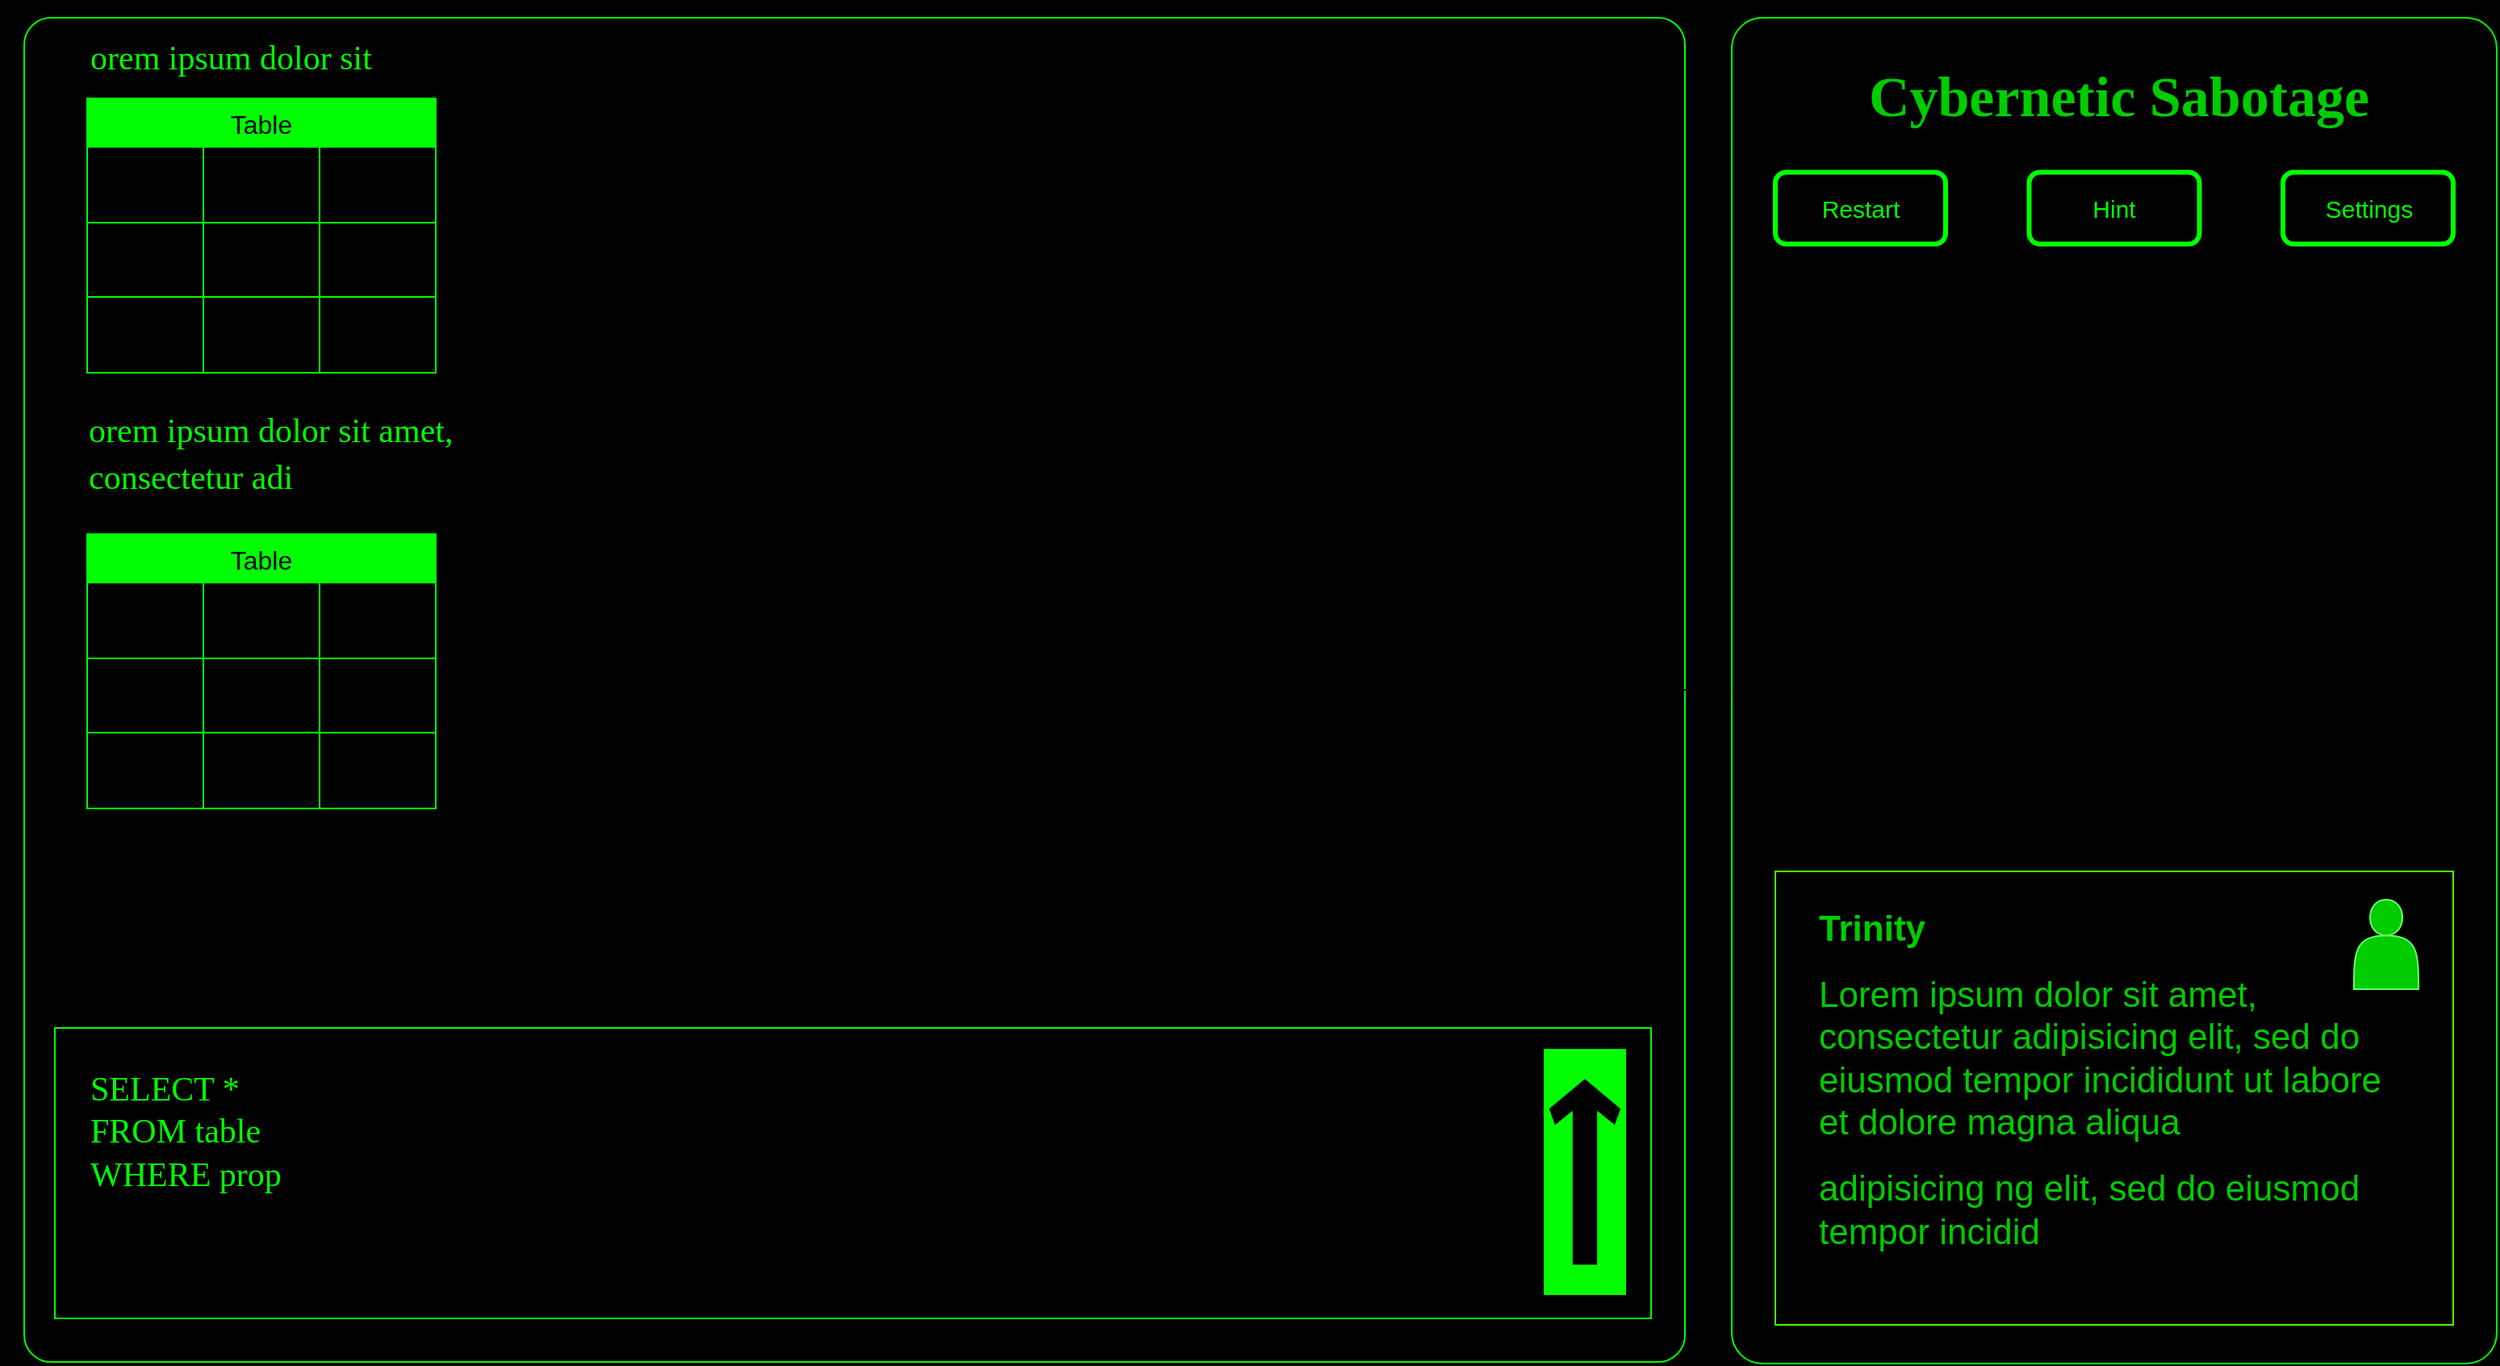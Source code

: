 <mxfile version="21.3.2" type="device">
  <diagram name="Page-1" id="F34xvEOVVVP0ipVrpbaf">
    <mxGraphModel dx="2100" dy="1238" grid="0" gridSize="10" guides="1" tooltips="1" connect="1" arrows="1" fold="1" page="1" pageScale="1" pageWidth="1600" pageHeight="900" background="#000000" math="0" shadow="0">
      <root>
        <mxCell id="0" />
        <mxCell id="1" parent="0" />
        <mxCell id="POBGn_9Outm2-H0OH8fw-16" style="edgeStyle=orthogonalEdgeStyle;rounded=0;orthogonalLoop=1;jettySize=auto;html=1;exitX=0;exitY=0.5;exitDx=0;exitDy=0;" parent="1" source="POBGn_9Outm2-H0OH8fw-1" edge="1">
          <mxGeometry relative="1" as="geometry">
            <mxPoint x="25.286" y="451.857" as="targetPoint" />
          </mxGeometry>
        </mxCell>
        <mxCell id="POBGn_9Outm2-H0OH8fw-1" value="" style="rounded=1;whiteSpace=wrap;html=1;strokeColor=#00FF00;fillColor=none;perimeterSpacing=0;arcSize=2;" parent="1" vertex="1">
          <mxGeometry x="32" y="35" width="1029" height="833" as="geometry" />
        </mxCell>
        <mxCell id="POBGn_9Outm2-H0OH8fw-3" value="" style="rounded=1;whiteSpace=wrap;html=1;strokeColor=#00FF00;fillColor=none;perimeterSpacing=0;arcSize=4;" parent="1" vertex="1">
          <mxGeometry x="1090" y="35" width="474" height="834" as="geometry" />
        </mxCell>
        <mxCell id="POBGn_9Outm2-H0OH8fw-4" value="" style="rounded=0;whiteSpace=wrap;html=1;fillColor=none;strokeColor=#4dff00;" parent="1" vertex="1">
          <mxGeometry x="1117" y="564" width="420" height="281" as="geometry" />
        </mxCell>
        <mxCell id="POBGn_9Outm2-H0OH8fw-5" value="&lt;h1 style=&quot;font-size: 22px;&quot;&gt;&lt;span style=&quot;color: rgb(0, 204, 0); background-color: initial;&quot;&gt;Trinity&lt;/span&gt;&lt;/h1&gt;&lt;h1 style=&quot;font-size: 22px;&quot;&gt;&lt;span style=&quot;background-color: initial; color: rgb(0, 204, 0); font-weight: normal;&quot;&gt;Lorem ipsum dolor sit amet, consectetur adipisicing elit, sed do eiusmod tempor incididunt ut labore et dolore magna aliqua&amp;nbsp;&lt;/span&gt;&lt;br&gt;&lt;/h1&gt;&lt;font color=&quot;#00cc00&quot; style=&quot;font-size: 22px;&quot;&gt;adipisicing&amp;nbsp;ng elit, sed do eiusmod tempor incidid&lt;/font&gt;&lt;p style=&quot;font-size: 22px;&quot;&gt;&lt;font style=&quot;font-size: 22px;&quot; color=&quot;#00cc00&quot;&gt;.&amp;nbsp;&lt;/font&gt;&lt;/p&gt;" style="text;html=1;strokeColor=none;fillColor=none;spacing=5;spacingTop=-20;whiteSpace=wrap;overflow=hidden;rounded=0;" parent="1" vertex="1">
          <mxGeometry x="1138.5" y="581.5" width="377" height="246" as="geometry" />
        </mxCell>
        <mxCell id="POBGn_9Outm2-H0OH8fw-6" value="&lt;font size=&quot;1&quot; face=&quot;Lucida Console&quot; color=&quot;#00cc00&quot; style=&quot;&quot;&gt;&lt;b style=&quot;font-size: 35px;&quot;&gt;Cybernetic Sabotage&lt;/b&gt;&lt;/font&gt;" style="text;html=1;strokeColor=none;fillColor=none;align=center;verticalAlign=middle;whiteSpace=wrap;rounded=0;" parent="1" vertex="1">
          <mxGeometry x="1117" y="48" width="426" height="71" as="geometry" />
        </mxCell>
        <mxCell id="POBGn_9Outm2-H0OH8fw-10" style="edgeStyle=orthogonalEdgeStyle;rounded=0;orthogonalLoop=1;jettySize=auto;html=1;exitX=0.5;exitY=0.5;exitDx=0;exitDy=0;exitPerimeter=0;" parent="1" target="POBGn_9Outm2-H0OH8fw-3" edge="1">
          <mxGeometry relative="1" as="geometry">
            <mxPoint x="549.5" y="451.5" as="sourcePoint" />
          </mxGeometry>
        </mxCell>
        <mxCell id="POBGn_9Outm2-H0OH8fw-11" value="" style="shape=actor;whiteSpace=wrap;html=1;fillColor=#00CC00;strokeColor=#66FF66;" parent="1" vertex="1">
          <mxGeometry x="1475.5" y="581.5" width="40" height="55.5" as="geometry" />
        </mxCell>
        <mxCell id="POBGn_9Outm2-H0OH8fw-13" value="&lt;font color=&quot;#00ff00&quot; style=&quot;font-size: 15px;&quot;&gt;Restart&lt;/font&gt;" style="rounded=1;html=1;shadow=0;dashed=0;whiteSpace=wrap;fontSize=10;fillColor=none;align=center;strokeColor=#00FF00;fontColor=#ffffff;strokeWidth=3;" parent="1" vertex="1">
          <mxGeometry x="1117" y="130.78" width="105.5" height="44.44" as="geometry" />
        </mxCell>
        <mxCell id="POBGn_9Outm2-H0OH8fw-14" value="&lt;font color=&quot;#00ff00&quot; style=&quot;font-size: 15px;&quot;&gt;Hint&lt;/font&gt;" style="rounded=1;html=1;shadow=0;dashed=0;whiteSpace=wrap;fontSize=10;fillColor=none;align=center;strokeColor=#00FF00;fontColor=#ffffff;strokeWidth=3;" parent="1" vertex="1">
          <mxGeometry x="1274.25" y="130.78" width="105.5" height="44.44" as="geometry" />
        </mxCell>
        <mxCell id="POBGn_9Outm2-H0OH8fw-15" value="&lt;font color=&quot;#00ff00&quot; style=&quot;font-size: 15px;&quot;&gt;Settings&lt;/font&gt;" style="rounded=1;html=1;shadow=0;dashed=0;whiteSpace=wrap;fontSize=10;fillColor=none;align=center;strokeColor=#00FF00;fontColor=#ffffff;strokeWidth=3;" parent="1" vertex="1">
          <mxGeometry x="1431.5" y="130.78" width="105.5" height="44.44" as="geometry" />
        </mxCell>
        <mxCell id="POBGn_9Outm2-H0OH8fw-17" value="" style="rounded=0;whiteSpace=wrap;html=1;fillColor=none;strokeColor=#00FF00;" parent="1" vertex="1">
          <mxGeometry x="51" y="661" width="989" height="180" as="geometry" />
        </mxCell>
        <mxCell id="POBGn_9Outm2-H0OH8fw-18" value="" style="rounded=0;whiteSpace=wrap;html=1;fillColor=#00FF00;strokeColor=#00FF00;" parent="1" vertex="1">
          <mxGeometry x="974" y="674.5" width="50" height="151.5" as="geometry" />
        </mxCell>
        <mxCell id="POBGn_9Outm2-H0OH8fw-20" value="" style="html=1;shadow=0;dashed=0;align=center;verticalAlign=middle;shape=mxgraph.arrows2.sharpArrow2;dy1=0.67;dx1=18;dx2=18;dy3=0.15;dx3=27;notch=0;direction=north;fillColor=#000000;" parent="1" vertex="1">
          <mxGeometry x="977.5" y="693.25" width="43" height="114" as="geometry" />
        </mxCell>
        <mxCell id="POBGn_9Outm2-H0OH8fw-22" value="&lt;font face=&quot;Lucida Console&quot; color=&quot;#00ff00&quot; style=&quot;font-size: 21px;&quot;&gt;SELECT *&lt;br style=&quot;font-size: 21px;&quot;&gt;FROM table&lt;br style=&quot;font-size: 21px;&quot;&gt;WHERE prop&lt;br style=&quot;font-size: 21px;&quot;&gt;&lt;/font&gt;" style="text;html=1;strokeColor=none;fillColor=none;align=left;verticalAlign=middle;whiteSpace=wrap;rounded=0;fontSize=21;" parent="1" vertex="1">
          <mxGeometry x="71" y="678" width="279" height="94" as="geometry" />
        </mxCell>
        <mxCell id="POBGn_9Outm2-H0OH8fw-23" value="Table" style="shape=table;startSize=30;container=1;collapsible=0;childLayout=tableLayout;strokeColor=#00FF00;fontSize=16;fillColor=#00FF00;" parent="1" vertex="1">
          <mxGeometry x="71" y="355" width="216" height="170" as="geometry" />
        </mxCell>
        <mxCell id="POBGn_9Outm2-H0OH8fw-24" value="" style="shape=tableRow;horizontal=0;startSize=0;swimlaneHead=0;swimlaneBody=0;strokeColor=inherit;top=0;left=0;bottom=0;right=0;collapsible=0;dropTarget=0;fillColor=none;points=[[0,0.5],[1,0.5]];portConstraint=eastwest;fontSize=16;" parent="POBGn_9Outm2-H0OH8fw-23" vertex="1">
          <mxGeometry y="30" width="216" height="47" as="geometry" />
        </mxCell>
        <mxCell id="POBGn_9Outm2-H0OH8fw-25" value="" style="shape=partialRectangle;html=1;whiteSpace=wrap;connectable=0;strokeColor=inherit;overflow=hidden;fillColor=none;top=0;left=0;bottom=0;right=0;pointerEvents=1;fontSize=16;" parent="POBGn_9Outm2-H0OH8fw-24" vertex="1">
          <mxGeometry width="72" height="47" as="geometry">
            <mxRectangle width="72" height="47" as="alternateBounds" />
          </mxGeometry>
        </mxCell>
        <mxCell id="POBGn_9Outm2-H0OH8fw-26" value="" style="shape=partialRectangle;html=1;whiteSpace=wrap;connectable=0;strokeColor=inherit;overflow=hidden;fillColor=none;top=0;left=0;bottom=0;right=0;pointerEvents=1;fontSize=16;" parent="POBGn_9Outm2-H0OH8fw-24" vertex="1">
          <mxGeometry x="72" width="72" height="47" as="geometry">
            <mxRectangle width="72" height="47" as="alternateBounds" />
          </mxGeometry>
        </mxCell>
        <mxCell id="POBGn_9Outm2-H0OH8fw-27" value="" style="shape=partialRectangle;html=1;whiteSpace=wrap;connectable=0;strokeColor=inherit;overflow=hidden;fillColor=none;top=0;left=0;bottom=0;right=0;pointerEvents=1;fontSize=16;" parent="POBGn_9Outm2-H0OH8fw-24" vertex="1">
          <mxGeometry x="144" width="72" height="47" as="geometry">
            <mxRectangle width="72" height="47" as="alternateBounds" />
          </mxGeometry>
        </mxCell>
        <mxCell id="POBGn_9Outm2-H0OH8fw-28" value="" style="shape=tableRow;horizontal=0;startSize=0;swimlaneHead=0;swimlaneBody=0;strokeColor=inherit;top=0;left=0;bottom=0;right=0;collapsible=0;dropTarget=0;fillColor=none;points=[[0,0.5],[1,0.5]];portConstraint=eastwest;fontSize=16;" parent="POBGn_9Outm2-H0OH8fw-23" vertex="1">
          <mxGeometry y="77" width="216" height="46" as="geometry" />
        </mxCell>
        <mxCell id="POBGn_9Outm2-H0OH8fw-29" value="" style="shape=partialRectangle;html=1;whiteSpace=wrap;connectable=0;strokeColor=inherit;overflow=hidden;fillColor=none;top=0;left=0;bottom=0;right=0;pointerEvents=1;fontSize=16;" parent="POBGn_9Outm2-H0OH8fw-28" vertex="1">
          <mxGeometry width="72" height="46" as="geometry">
            <mxRectangle width="72" height="46" as="alternateBounds" />
          </mxGeometry>
        </mxCell>
        <mxCell id="POBGn_9Outm2-H0OH8fw-30" value="" style="shape=partialRectangle;html=1;whiteSpace=wrap;connectable=0;strokeColor=inherit;overflow=hidden;fillColor=none;top=0;left=0;bottom=0;right=0;pointerEvents=1;fontSize=16;" parent="POBGn_9Outm2-H0OH8fw-28" vertex="1">
          <mxGeometry x="72" width="72" height="46" as="geometry">
            <mxRectangle width="72" height="46" as="alternateBounds" />
          </mxGeometry>
        </mxCell>
        <mxCell id="POBGn_9Outm2-H0OH8fw-31" value="" style="shape=partialRectangle;html=1;whiteSpace=wrap;connectable=0;strokeColor=inherit;overflow=hidden;fillColor=none;top=0;left=0;bottom=0;right=0;pointerEvents=1;fontSize=16;" parent="POBGn_9Outm2-H0OH8fw-28" vertex="1">
          <mxGeometry x="144" width="72" height="46" as="geometry">
            <mxRectangle width="72" height="46" as="alternateBounds" />
          </mxGeometry>
        </mxCell>
        <mxCell id="POBGn_9Outm2-H0OH8fw-32" value="" style="shape=tableRow;horizontal=0;startSize=0;swimlaneHead=0;swimlaneBody=0;strokeColor=inherit;top=0;left=0;bottom=0;right=0;collapsible=0;dropTarget=0;fillColor=none;points=[[0,0.5],[1,0.5]];portConstraint=eastwest;fontSize=16;" parent="POBGn_9Outm2-H0OH8fw-23" vertex="1">
          <mxGeometry y="123" width="216" height="47" as="geometry" />
        </mxCell>
        <mxCell id="POBGn_9Outm2-H0OH8fw-33" value="" style="shape=partialRectangle;html=1;whiteSpace=wrap;connectable=0;strokeColor=inherit;overflow=hidden;fillColor=none;top=0;left=0;bottom=0;right=0;pointerEvents=1;fontSize=16;" parent="POBGn_9Outm2-H0OH8fw-32" vertex="1">
          <mxGeometry width="72" height="47" as="geometry">
            <mxRectangle width="72" height="47" as="alternateBounds" />
          </mxGeometry>
        </mxCell>
        <mxCell id="POBGn_9Outm2-H0OH8fw-34" value="" style="shape=partialRectangle;html=1;whiteSpace=wrap;connectable=0;strokeColor=inherit;overflow=hidden;fillColor=none;top=0;left=0;bottom=0;right=0;pointerEvents=1;fontSize=16;" parent="POBGn_9Outm2-H0OH8fw-32" vertex="1">
          <mxGeometry x="72" width="72" height="47" as="geometry">
            <mxRectangle width="72" height="47" as="alternateBounds" />
          </mxGeometry>
        </mxCell>
        <mxCell id="POBGn_9Outm2-H0OH8fw-35" value="" style="shape=partialRectangle;html=1;whiteSpace=wrap;connectable=0;strokeColor=inherit;overflow=hidden;fillColor=none;top=0;left=0;bottom=0;right=0;pointerEvents=1;fontSize=16;" parent="POBGn_9Outm2-H0OH8fw-32" vertex="1">
          <mxGeometry x="144" width="72" height="47" as="geometry">
            <mxRectangle width="72" height="47" as="alternateBounds" />
          </mxGeometry>
        </mxCell>
        <mxCell id="POBGn_9Outm2-H0OH8fw-37" value="&lt;h1 style=&quot;border-color: var(--border-color); text-align: left;&quot;&gt;&lt;font face=&quot;Lucida Console&quot; color=&quot;#00ff00&quot; style=&quot;font-size: 21px; font-weight: normal;&quot;&gt;orem ipsum dolor sit amet, consectetur adi&lt;/font&gt;&lt;/h1&gt;" style="text;html=1;strokeColor=none;fillColor=none;align=center;verticalAlign=middle;whiteSpace=wrap;rounded=0;" parent="1" vertex="1">
          <mxGeometry x="71" y="222" width="276" height="163" as="geometry" />
        </mxCell>
        <mxCell id="POBGn_9Outm2-H0OH8fw-38" value="Table" style="shape=table;startSize=30;container=1;collapsible=0;childLayout=tableLayout;strokeColor=#00FF00;fontSize=16;fillColor=#00FF00;" parent="1" vertex="1">
          <mxGeometry x="71" y="85" width="216" height="170" as="geometry" />
        </mxCell>
        <mxCell id="POBGn_9Outm2-H0OH8fw-39" value="" style="shape=tableRow;horizontal=0;startSize=0;swimlaneHead=0;swimlaneBody=0;strokeColor=inherit;top=0;left=0;bottom=0;right=0;collapsible=0;dropTarget=0;fillColor=none;points=[[0,0.5],[1,0.5]];portConstraint=eastwest;fontSize=16;" parent="POBGn_9Outm2-H0OH8fw-38" vertex="1">
          <mxGeometry y="30" width="216" height="47" as="geometry" />
        </mxCell>
        <mxCell id="POBGn_9Outm2-H0OH8fw-40" value="" style="shape=partialRectangle;html=1;whiteSpace=wrap;connectable=0;strokeColor=inherit;overflow=hidden;fillColor=none;top=0;left=0;bottom=0;right=0;pointerEvents=1;fontSize=16;" parent="POBGn_9Outm2-H0OH8fw-39" vertex="1">
          <mxGeometry width="72" height="47" as="geometry">
            <mxRectangle width="72" height="47" as="alternateBounds" />
          </mxGeometry>
        </mxCell>
        <mxCell id="POBGn_9Outm2-H0OH8fw-41" value="" style="shape=partialRectangle;html=1;whiteSpace=wrap;connectable=0;strokeColor=inherit;overflow=hidden;fillColor=none;top=0;left=0;bottom=0;right=0;pointerEvents=1;fontSize=16;" parent="POBGn_9Outm2-H0OH8fw-39" vertex="1">
          <mxGeometry x="72" width="72" height="47" as="geometry">
            <mxRectangle width="72" height="47" as="alternateBounds" />
          </mxGeometry>
        </mxCell>
        <mxCell id="POBGn_9Outm2-H0OH8fw-42" value="" style="shape=partialRectangle;html=1;whiteSpace=wrap;connectable=0;strokeColor=inherit;overflow=hidden;fillColor=none;top=0;left=0;bottom=0;right=0;pointerEvents=1;fontSize=16;" parent="POBGn_9Outm2-H0OH8fw-39" vertex="1">
          <mxGeometry x="144" width="72" height="47" as="geometry">
            <mxRectangle width="72" height="47" as="alternateBounds" />
          </mxGeometry>
        </mxCell>
        <mxCell id="POBGn_9Outm2-H0OH8fw-43" value="" style="shape=tableRow;horizontal=0;startSize=0;swimlaneHead=0;swimlaneBody=0;strokeColor=inherit;top=0;left=0;bottom=0;right=0;collapsible=0;dropTarget=0;fillColor=none;points=[[0,0.5],[1,0.5]];portConstraint=eastwest;fontSize=16;" parent="POBGn_9Outm2-H0OH8fw-38" vertex="1">
          <mxGeometry y="77" width="216" height="46" as="geometry" />
        </mxCell>
        <mxCell id="POBGn_9Outm2-H0OH8fw-44" value="" style="shape=partialRectangle;html=1;whiteSpace=wrap;connectable=0;strokeColor=inherit;overflow=hidden;fillColor=none;top=0;left=0;bottom=0;right=0;pointerEvents=1;fontSize=16;" parent="POBGn_9Outm2-H0OH8fw-43" vertex="1">
          <mxGeometry width="72" height="46" as="geometry">
            <mxRectangle width="72" height="46" as="alternateBounds" />
          </mxGeometry>
        </mxCell>
        <mxCell id="POBGn_9Outm2-H0OH8fw-45" value="" style="shape=partialRectangle;html=1;whiteSpace=wrap;connectable=0;strokeColor=inherit;overflow=hidden;fillColor=none;top=0;left=0;bottom=0;right=0;pointerEvents=1;fontSize=16;" parent="POBGn_9Outm2-H0OH8fw-43" vertex="1">
          <mxGeometry x="72" width="72" height="46" as="geometry">
            <mxRectangle width="72" height="46" as="alternateBounds" />
          </mxGeometry>
        </mxCell>
        <mxCell id="POBGn_9Outm2-H0OH8fw-46" value="" style="shape=partialRectangle;html=1;whiteSpace=wrap;connectable=0;strokeColor=inherit;overflow=hidden;fillColor=none;top=0;left=0;bottom=0;right=0;pointerEvents=1;fontSize=16;" parent="POBGn_9Outm2-H0OH8fw-43" vertex="1">
          <mxGeometry x="144" width="72" height="46" as="geometry">
            <mxRectangle width="72" height="46" as="alternateBounds" />
          </mxGeometry>
        </mxCell>
        <mxCell id="POBGn_9Outm2-H0OH8fw-47" value="" style="shape=tableRow;horizontal=0;startSize=0;swimlaneHead=0;swimlaneBody=0;strokeColor=inherit;top=0;left=0;bottom=0;right=0;collapsible=0;dropTarget=0;fillColor=none;points=[[0,0.5],[1,0.5]];portConstraint=eastwest;fontSize=16;" parent="POBGn_9Outm2-H0OH8fw-38" vertex="1">
          <mxGeometry y="123" width="216" height="47" as="geometry" />
        </mxCell>
        <mxCell id="POBGn_9Outm2-H0OH8fw-48" value="" style="shape=partialRectangle;html=1;whiteSpace=wrap;connectable=0;strokeColor=inherit;overflow=hidden;fillColor=none;top=0;left=0;bottom=0;right=0;pointerEvents=1;fontSize=16;" parent="POBGn_9Outm2-H0OH8fw-47" vertex="1">
          <mxGeometry width="72" height="47" as="geometry">
            <mxRectangle width="72" height="47" as="alternateBounds" />
          </mxGeometry>
        </mxCell>
        <mxCell id="POBGn_9Outm2-H0OH8fw-49" value="" style="shape=partialRectangle;html=1;whiteSpace=wrap;connectable=0;strokeColor=inherit;overflow=hidden;fillColor=none;top=0;left=0;bottom=0;right=0;pointerEvents=1;fontSize=16;" parent="POBGn_9Outm2-H0OH8fw-47" vertex="1">
          <mxGeometry x="72" width="72" height="47" as="geometry">
            <mxRectangle width="72" height="47" as="alternateBounds" />
          </mxGeometry>
        </mxCell>
        <mxCell id="POBGn_9Outm2-H0OH8fw-50" value="" style="shape=partialRectangle;html=1;whiteSpace=wrap;connectable=0;strokeColor=inherit;overflow=hidden;fillColor=none;top=0;left=0;bottom=0;right=0;pointerEvents=1;fontSize=16;" parent="POBGn_9Outm2-H0OH8fw-47" vertex="1">
          <mxGeometry x="144" width="72" height="47" as="geometry">
            <mxRectangle width="72" height="47" as="alternateBounds" />
          </mxGeometry>
        </mxCell>
        <mxCell id="POBGn_9Outm2-H0OH8fw-51" value="&lt;h1 style=&quot;border-color: var(--border-color);&quot;&gt;&lt;font face=&quot;Lucida Console&quot; color=&quot;#00ff00&quot; style=&quot;font-size: 21px; font-weight: normal;&quot;&gt;orem ipsum dolor sit&lt;/font&gt;&lt;/h1&gt;" style="text;html=1;strokeColor=none;fillColor=none;align=left;verticalAlign=middle;whiteSpace=wrap;rounded=0;" parent="1" vertex="1">
          <mxGeometry x="71" y="24" width="276" height="70" as="geometry" />
        </mxCell>
      </root>
    </mxGraphModel>
  </diagram>
</mxfile>
